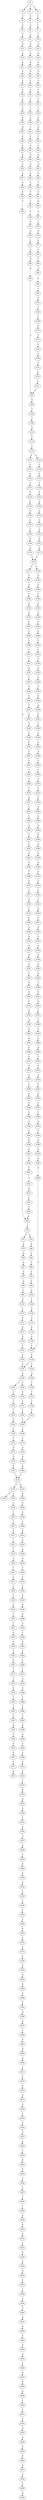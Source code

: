 strict digraph  {
	S0 -> S1 [ label = C ];
	S0 -> S2 [ label = T ];
	S0 -> S3 [ label = T ];
	S1 -> S4 [ label = C ];
	S2 -> S5 [ label = C ];
	S3 -> S6 [ label = C ];
	S4 -> S7 [ label = C ];
	S5 -> S8 [ label = G ];
	S6 -> S9 [ label = C ];
	S7 -> S10 [ label = C ];
	S8 -> S11 [ label = G ];
	S9 -> S12 [ label = C ];
	S10 -> S13 [ label = G ];
	S11 -> S14 [ label = A ];
	S12 -> S15 [ label = G ];
	S13 -> S16 [ label = A ];
	S14 -> S17 [ label = C ];
	S15 -> S18 [ label = C ];
	S16 -> S19 [ label = T ];
	S17 -> S20 [ label = A ];
	S18 -> S21 [ label = A ];
	S19 -> S22 [ label = G ];
	S20 -> S23 [ label = G ];
	S21 -> S24 [ label = G ];
	S22 -> S25 [ label = G ];
	S23 -> S26 [ label = C ];
	S24 -> S27 [ label = T ];
	S25 -> S28 [ label = T ];
	S26 -> S29 [ label = C ];
	S27 -> S30 [ label = G ];
	S28 -> S31 [ label = C ];
	S29 -> S32 [ label = T ];
	S30 -> S33 [ label = A ];
	S31 -> S34 [ label = C ];
	S32 -> S35 [ label = T ];
	S33 -> S36 [ label = G ];
	S34 -> S37 [ label = C ];
	S35 -> S38 [ label = C ];
	S36 -> S39 [ label = T ];
	S37 -> S40 [ label = A ];
	S38 -> S41 [ label = T ];
	S39 -> S42 [ label = G ];
	S40 -> S43 [ label = C ];
	S41 -> S44 [ label = C ];
	S42 -> S45 [ label = C ];
	S43 -> S46 [ label = C ];
	S44 -> S47 [ label = G ];
	S45 -> S48 [ label = G ];
	S46 -> S49 [ label = A ];
	S47 -> S50 [ label = G ];
	S48 -> S51 [ label = A ];
	S49 -> S52 [ label = G ];
	S50 -> S53 [ label = A ];
	S51 -> S54 [ label = C ];
	S52 -> S55 [ label = T ];
	S53 -> S56 [ label = C ];
	S54 -> S57 [ label = T ];
	S55 -> S58 [ label = T ];
	S56 -> S59 [ label = A ];
	S57 -> S60 [ label = G ];
	S58 -> S61 [ label = C ];
	S59 -> S62 [ label = C ];
	S60 -> S63 [ label = C ];
	S61 -> S64 [ label = A ];
	S62 -> S65 [ label = T ];
	S63 -> S66 [ label = T ];
	S64 -> S67 [ label = A ];
	S65 -> S68 [ label = C ];
	S66 -> S69 [ label = A ];
	S67 -> S70 [ label = C ];
	S68 -> S71 [ label = G ];
	S69 -> S72 [ label = C ];
	S70 -> S73 [ label = G ];
	S71 -> S74 [ label = G ];
	S72 -> S75 [ label = G ];
	S72 -> S76 [ label = A ];
	S73 -> S77 [ label = A ];
	S74 -> S78 [ label = C ];
	S75 -> S79 [ label = A ];
	S76 -> S80 [ label = A ];
	S77 -> S81 [ label = C ];
	S78 -> S82 [ label = C ];
	S79 -> S83 [ label = G ];
	S80 -> S84 [ label = C ];
	S81 -> S85 [ label = C ];
	S82 -> S86 [ label = G ];
	S83 -> S87 [ label = A ];
	S84 -> S88 [ label = C ];
	S85 -> S89 [ label = T ];
	S86 -> S90 [ label = A ];
	S87 -> S91 [ label = C ];
	S88 -> S92 [ label = A ];
	S89 -> S93 [ label = G ];
	S90 -> S94 [ label = C ];
	S91 -> S95 [ label = A ];
	S92 -> S96 [ label = C ];
	S93 -> S97 [ label = C ];
	S94 -> S98 [ label = A ];
	S95 -> S99 [ label = C ];
	S96 -> S100 [ label = C ];
	S97 -> S101 [ label = T ];
	S98 -> S102 [ label = T ];
	S99 -> S103 [ label = G ];
	S100 -> S104 [ label = C ];
	S101 -> S105 [ label = C ];
	S102 -> S106 [ label = C ];
	S103 -> S107 [ label = C ];
	S104 -> S108 [ label = G ];
	S105 -> S109 [ label = T ];
	S106 -> S110 [ label = A ];
	S107 -> S111 [ label = A ];
	S108 -> S112 [ label = A ];
	S109 -> S113 [ label = C ];
	S110 -> S114 [ label = T ];
	S111 -> S115 [ label = G ];
	S112 -> S116 [ label = G ];
	S113 -> S117 [ label = C ];
	S114 -> S118 [ label = C ];
	S115 -> S119 [ label = G ];
	S116 -> S120 [ label = G ];
	S117 -> S121 [ label = G ];
	S118 -> S122 [ label = G ];
	S118 -> S123 [ label = A ];
	S119 -> S124 [ label = T ];
	S120 -> S125 [ label = T ];
	S121 -> S126 [ label = C ];
	S122 -> S127 [ label = C ];
	S123 -> S128 [ label = C ];
	S124 -> S129 [ label = G ];
	S125 -> S130 [ label = G ];
	S126 -> S131 [ label = C ];
	S127 -> S132 [ label = G ];
	S128 -> S133 [ label = G ];
	S129 -> S134 [ label = C ];
	S130 -> S135 [ label = T ];
	S130 -> S134 [ label = C ];
	S131 -> S136 [ label = G ];
	S132 -> S137 [ label = T ];
	S133 -> S138 [ label = T ];
	S134 -> S139 [ label = A ];
	S135 -> S140 [ label = A ];
	S136 -> S141 [ label = A ];
	S137 -> S142 [ label = C ];
	S138 -> S143 [ label = T ];
	S139 -> S144 [ label = T ];
	S139 -> S145 [ label = C ];
	S140 -> S146 [ label = C ];
	S141 -> S94 [ label = C ];
	S142 -> S147 [ label = C ];
	S143 -> S148 [ label = A ];
	S144 -> S149 [ label = C ];
	S145 -> S150 [ label = C ];
	S146 -> S151 [ label = C ];
	S147 -> S152 [ label = G ];
	S148 -> S153 [ label = G ];
	S149 -> S154 [ label = T ];
	S150 -> S155 [ label = T ];
	S151 -> S156 [ label = T ];
	S152 -> S157 [ label = C ];
	S153 -> S158 [ label = C ];
	S154 -> S159 [ label = T ];
	S155 -> S160 [ label = T ];
	S156 -> S161 [ label = T ];
	S157 -> S162 [ label = C ];
	S158 -> S163 [ label = C ];
	S159 -> S164 [ label = G ];
	S160 -> S165 [ label = T ];
	S161 -> S165 [ label = T ];
	S162 -> S166 [ label = G ];
	S163 -> S167 [ label = G ];
	S164 -> S168 [ label = C ];
	S165 -> S169 [ label = C ];
	S166 -> S170 [ label = A ];
	S167 -> S171 [ label = A ];
	S168 -> S172 [ label = C ];
	S169 -> S173 [ label = C ];
	S170 -> S174 [ label = C ];
	S171 -> S174 [ label = C ];
	S172 -> S175 [ label = G ];
	S173 -> S176 [ label = G ];
	S174 -> S177 [ label = C ];
	S174 -> S178 [ label = A ];
	S175 -> S179 [ label = G ];
	S176 -> S180 [ label = G ];
	S177 -> S181 [ label = T ];
	S178 -> S182 [ label = A ];
	S179 -> S183 [ label = A ];
	S180 -> S184 [ label = A ];
	S181 -> S185 [ label = C ];
	S182 -> S186 [ label = G ];
	S183 -> S187 [ label = C ];
	S184 -> S187 [ label = C ];
	S185 -> S188 [ label = T ];
	S186 -> S189 [ label = T ];
	S187 -> S190 [ label = G ];
	S187 -> S191 [ label = A ];
	S188 -> S192 [ label = C ];
	S189 -> S193 [ label = A ];
	S190 -> S194 [ label = C ];
	S190 -> S195 [ label = T ];
	S191 -> S196 [ label = A ];
	S192 -> S197 [ label = G ];
	S193 -> S198 [ label = G ];
	S195 -> S199 [ label = C ];
	S196 -> S200 [ label = C ];
	S197 -> S201 [ label = T ];
	S198 -> S202 [ label = T ];
	S199 -> S203 [ label = T ];
	S200 -> S204 [ label = C ];
	S201 -> S205 [ label = C ];
	S202 -> S206 [ label = G ];
	S203 -> S207 [ label = T ];
	S204 -> S208 [ label = C ];
	S205 -> S209 [ label = C ];
	S206 -> S210 [ label = C ];
	S207 -> S211 [ label = T ];
	S208 -> S212 [ label = A ];
	S209 -> S213 [ label = C ];
	S210 -> S214 [ label = C ];
	S211 -> S215 [ label = T ];
	S212 -> S216 [ label = G ];
	S213 -> S217 [ label = T ];
	S214 -> S218 [ label = T ];
	S215 -> S219 [ label = T ];
	S216 -> S220 [ label = A ];
	S217 -> S221 [ label = A ];
	S218 -> S222 [ label = C ];
	S219 -> S223 [ label = G ];
	S220 -> S224 [ label = A ];
	S221 -> S225 [ label = C ];
	S222 -> S226 [ label = C ];
	S223 -> S227 [ label = T ];
	S224 -> S228 [ label = T ];
	S225 -> S229 [ label = G ];
	S226 -> S230 [ label = G ];
	S227 -> S231 [ label = C ];
	S228 -> S232 [ label = C ];
	S229 -> S233 [ label = C ];
	S230 -> S234 [ label = G ];
	S231 -> S235 [ label = C ];
	S232 -> S236 [ label = T ];
	S233 -> S237 [ label = C ];
	S234 -> S238 [ label = A ];
	S235 -> S239 [ label = T ];
	S236 -> S240 [ label = A ];
	S237 -> S241 [ label = G ];
	S238 -> S242 [ label = G ];
	S239 -> S243 [ label = A ];
	S240 -> S244 [ label = G ];
	S241 -> S245 [ label = G ];
	S242 -> S246 [ label = A ];
	S243 -> S247 [ label = C ];
	S244 -> S248 [ label = A ];
	S245 -> S249 [ label = C ];
	S246 -> S250 [ label = C ];
	S247 -> S251 [ label = T ];
	S248 -> S252 [ label = C ];
	S249 -> S253 [ label = C ];
	S250 -> S254 [ label = G ];
	S251 -> S255 [ label = A ];
	S252 -> S256 [ label = T ];
	S253 -> S257 [ label = C ];
	S254 -> S258 [ label = A ];
	S255 -> S259 [ label = G ];
	S256 -> S260 [ label = A ];
	S257 -> S261 [ label = C ];
	S258 -> S262 [ label = C ];
	S259 -> S263 [ label = A ];
	S260 -> S264 [ label = C ];
	S261 -> S265 [ label = T ];
	S262 -> S266 [ label = T ];
	S263 -> S267 [ label = A ];
	S264 -> S268 [ label = T ];
	S265 -> S269 [ label = C ];
	S266 -> S270 [ label = G ];
	S267 -> S271 [ label = T ];
	S268 -> S272 [ label = C ];
	S269 -> S273 [ label = T ];
	S270 -> S274 [ label = T ];
	S271 -> S275 [ label = T ];
	S272 -> S276 [ label = A ];
	S273 -> S277 [ label = G ];
	S274 -> S278 [ label = G ];
	S275 -> S279 [ label = G ];
	S276 -> S280 [ label = G ];
	S277 -> S281 [ label = C ];
	S278 -> S282 [ label = A ];
	S279 -> S283 [ label = T ];
	S280 -> S284 [ label = T ];
	S281 -> S285 [ label = C ];
	S282 -> S286 [ label = G ];
	S283 -> S287 [ label = T ];
	S284 -> S288 [ label = T ];
	S285 -> S289 [ label = A ];
	S286 -> S290 [ label = A ];
	S287 -> S291 [ label = C ];
	S288 -> S292 [ label = T ];
	S289 -> S293 [ label = T ];
	S290 -> S294 [ label = G ];
	S291 -> S295 [ label = A ];
	S292 -> S296 [ label = G ];
	S293 -> S297 [ label = C ];
	S294 -> S298 [ label = A ];
	S295 -> S299 [ label = G ];
	S296 -> S300 [ label = A ];
	S297 -> S301 [ label = G ];
	S298 -> S302 [ label = G ];
	S299 -> S303 [ label = G ];
	S300 -> S304 [ label = C ];
	S301 -> S305 [ label = G ];
	S302 -> S306 [ label = G ];
	S303 -> S307 [ label = G ];
	S304 -> S308 [ label = C ];
	S305 -> S309 [ label = T ];
	S306 -> S310 [ label = A ];
	S307 -> S311 [ label = T ];
	S308 -> S312 [ label = T ];
	S309 -> S313 [ label = C ];
	S310 -> S314 [ label = C ];
	S311 -> S315 [ label = A ];
	S312 -> S316 [ label = A ];
	S313 -> S317 [ label = C ];
	S314 -> S318 [ label = G ];
	S316 -> S319 [ label = T ];
	S317 -> S320 [ label = G ];
	S318 -> S321 [ label = C ];
	S319 -> S322 [ label = A ];
	S320 -> S323 [ label = C ];
	S321 -> S324 [ label = G ];
	S322 -> S325 [ label = A ];
	S323 -> S326 [ label = A ];
	S324 -> S327 [ label = T ];
	S325 -> S328 [ label = G ];
	S326 -> S329 [ label = A ];
	S327 -> S330 [ label = A ];
	S328 -> S331 [ label = T ];
	S329 -> S332 [ label = G ];
	S330 -> S333 [ label = G ];
	S331 -> S334 [ label = A ];
	S332 -> S335 [ label = G ];
	S333 -> S336 [ label = A ];
	S334 -> S337 [ label = C ];
	S335 -> S338 [ label = A ];
	S336 -> S339 [ label = A ];
	S337 -> S340 [ label = C ];
	S338 -> S341 [ label = G ];
	S339 -> S342 [ label = G ];
	S340 -> S343 [ label = C ];
	S341 -> S344 [ label = C ];
	S342 -> S345 [ label = G ];
	S343 -> S346 [ label = G ];
	S344 -> S347 [ label = G ];
	S345 -> S348 [ label = A ];
	S346 -> S349 [ label = G ];
	S347 -> S350 [ label = G ];
	S348 -> S351 [ label = G ];
	S349 -> S352 [ label = G ];
	S350 -> S353 [ label = C ];
	S351 -> S354 [ label = A ];
	S352 -> S355 [ label = T ];
	S353 -> S356 [ label = G ];
	S354 -> S357 [ label = T ];
	S355 -> S358 [ label = C ];
	S356 -> S359 [ label = A ];
	S357 -> S360 [ label = G ];
	S358 -> S361 [ label = C ];
	S359 -> S362 [ label = G ];
	S360 -> S363 [ label = T ];
	S361 -> S364 [ label = T ];
	S362 -> S365 [ label = A ];
	S363 -> S366 [ label = T ];
	S364 -> S367 [ label = A ];
	S365 -> S368 [ label = G ];
	S366 -> S369 [ label = A ];
	S367 -> S370 [ label = C ];
	S368 -> S371 [ label = G ];
	S369 -> S372 [ label = T ];
	S370 -> S373 [ label = A ];
	S371 -> S374 [ label = C ];
	S372 -> S375 [ label = A ];
	S373 -> S376 [ label = T ];
	S374 -> S377 [ label = G ];
	S375 -> S378 [ label = A ];
	S376 -> S379 [ label = G ];
	S377 -> S380 [ label = C ];
	S378 -> S381 [ label = T ];
	S379 -> S382 [ label = A ];
	S380 -> S383 [ label = A ];
	S381 -> S384 [ label = G ];
	S382 -> S385 [ label = A ];
	S383 -> S386 [ label = G ];
	S384 -> S387 [ label = C ];
	S385 -> S388 [ label = G ];
	S386 -> S389 [ label = C ];
	S387 -> S390 [ label = C ];
	S388 -> S391 [ label = T ];
	S389 -> S392 [ label = G ];
	S390 -> S393 [ label = A ];
	S391 -> S394 [ label = G ];
	S392 -> S395 [ label = C ];
	S393 -> S396 [ label = C ];
	S394 -> S397 [ label = C ];
	S395 -> S398 [ label = G ];
	S396 -> S399 [ label = G ];
	S397 -> S400 [ label = C ];
	S398 -> S401 [ label = A ];
	S399 -> S402 [ label = A ];
	S400 -> S403 [ label = G ];
	S401 -> S404 [ label = G ];
	S402 -> S405 [ label = G ];
	S403 -> S406 [ label = G ];
	S404 -> S407 [ label = C ];
	S405 -> S408 [ label = G ];
	S406 -> S409 [ label = G ];
	S407 -> S410 [ label = T ];
	S408 -> S125 [ label = T ];
	S409 -> S411 [ label = C ];
	S410 -> S412 [ label = G ];
	S411 -> S413 [ label = G ];
	S412 -> S414 [ label = C ];
	S413 -> S415 [ label = G ];
	S414 -> S416 [ label = T ];
	S415 -> S417 [ label = A ];
	S416 -> S69 [ label = A ];
	S417 -> S418 [ label = G ];
	S418 -> S419 [ label = C ];
	S419 -> S420 [ label = C ];
	S420 -> S421 [ label = C ];
	S421 -> S422 [ label = C ];
	S422 -> S423 [ label = C ];
	S423 -> S424 [ label = G ];
	S424 -> S425 [ label = C ];
	S425 -> S426 [ label = T ];
	S426 -> S427 [ label = C ];
	S427 -> S428 [ label = T ];
	S428 -> S429 [ label = T ];
	S429 -> S430 [ label = C ];
	S430 -> S431 [ label = G ];
	S431 -> S432 [ label = A ];
	S432 -> S433 [ label = C ];
	S433 -> S434 [ label = G ];
	S434 -> S435 [ label = G ];
	S435 -> S436 [ label = A ];
	S436 -> S437 [ label = C ];
	S437 -> S438 [ label = C ];
	S438 -> S439 [ label = T ];
	S439 -> S440 [ label = T ];
	S440 -> S441 [ label = A ];
	S441 -> S442 [ label = G ];
	S442 -> S443 [ label = C ];
	S443 -> S444 [ label = G ];
	S444 -> S445 [ label = A ];
	S445 -> S446 [ label = C ];
	S446 -> S447 [ label = A ];
	S447 -> S448 [ label = G ];
	S448 -> S449 [ label = G ];
	S449 -> S450 [ label = T ];
	S450 -> S451 [ label = C ];
	S451 -> S452 [ label = T ];
	S452 -> S453 [ label = A ];
	S453 -> S454 [ label = G ];
	S454 -> S455 [ label = A ];
	S455 -> S456 [ label = C ];
	S456 -> S457 [ label = G ];
	S457 -> S458 [ label = G ];
	S458 -> S459 [ label = T ];
	S459 -> S460 [ label = A ];
}

